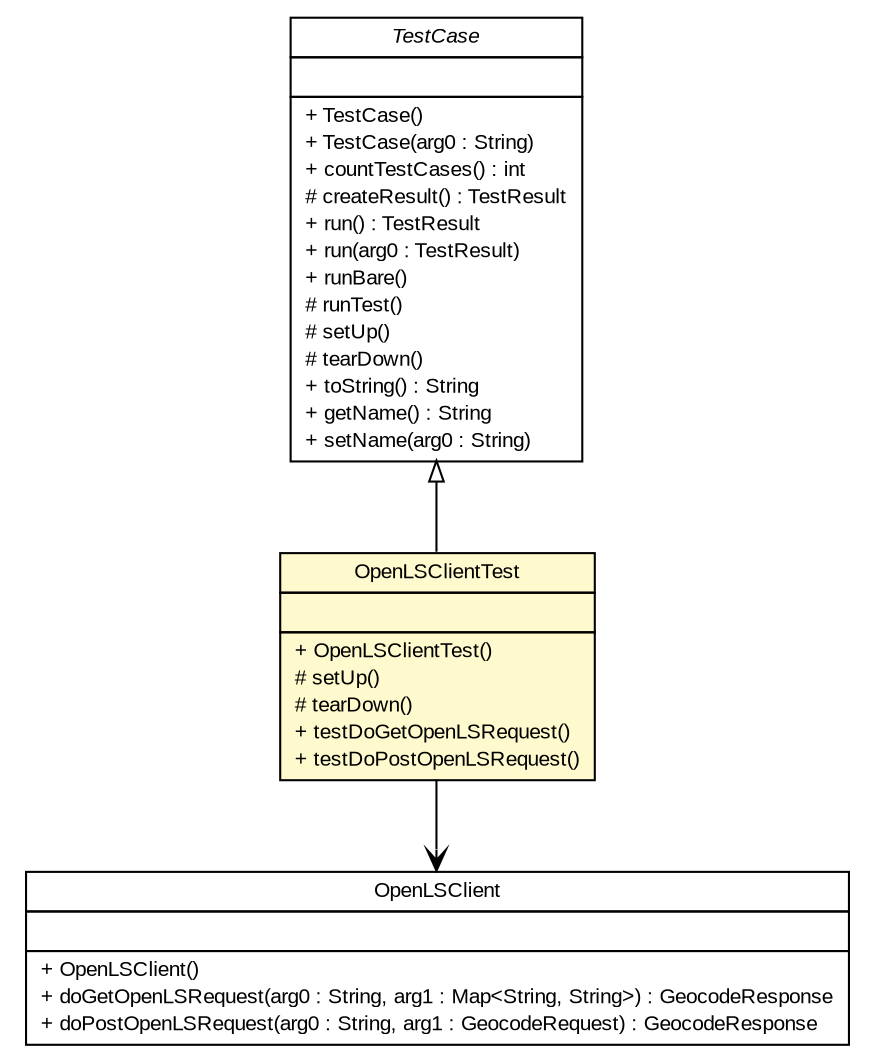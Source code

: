 #!/usr/local/bin/dot
#
# Class diagram 
# Generated by UMLGraph version 5.3 (http://www.umlgraph.org/)
#

digraph G {
	edge [fontname="arial",fontsize=10,labelfontname="arial",labelfontsize=10];
	node [fontname="arial",fontsize=10,shape=plaintext];
	nodesep=0.25;
	ranksep=0.5;
	// nl.geozet.openls.OpenLSClientTest
	c53 [label=<<table title="nl.geozet.openls.OpenLSClientTest" border="0" cellborder="1" cellspacing="0" cellpadding="2" port="p" bgcolor="lemonChiffon" href="./OpenLSClientTest.html">
		<tr><td><table border="0" cellspacing="0" cellpadding="1">
<tr><td align="center" balign="center"> OpenLSClientTest </td></tr>
		</table></td></tr>
		<tr><td><table border="0" cellspacing="0" cellpadding="1">
<tr><td align="left" balign="left">  </td></tr>
		</table></td></tr>
		<tr><td><table border="0" cellspacing="0" cellpadding="1">
<tr><td align="left" balign="left"> + OpenLSClientTest() </td></tr>
<tr><td align="left" balign="left"> # setUp() </td></tr>
<tr><td align="left" balign="left"> # tearDown() </td></tr>
<tr><td align="left" balign="left"> + testDoGetOpenLSRequest() </td></tr>
<tr><td align="left" balign="left"> + testDoPostOpenLSRequest() </td></tr>
		</table></td></tr>
		</table>>, fontname="arial", fontcolor="black", fontsize=10.0];
	//nl.geozet.openls.OpenLSClientTest extends junit.framework.TestCase
	c54:p -> c53:p [dir=back,arrowtail=empty];
	// nl.geozet.openls.OpenLSClientTest NAVASSOC nl.geozet.openls.client.OpenLSClient
	c53:p -> c57:p [taillabel="", label="", headlabel="", fontname="arial", fontcolor="black", fontsize=10.0, color="black", arrowhead=open];
	// nl.geozet.openls.client.OpenLSClient
	c57 [label=<<table title="nl.geozet.openls.client.OpenLSClient" border="0" cellborder="1" cellspacing="0" cellpadding="2" port="p">
		<tr><td><table border="0" cellspacing="0" cellpadding="1">
<tr><td align="center" balign="center"> OpenLSClient </td></tr>
		</table></td></tr>
		<tr><td><table border="0" cellspacing="0" cellpadding="1">
<tr><td align="left" balign="left">  </td></tr>
		</table></td></tr>
		<tr><td><table border="0" cellspacing="0" cellpadding="1">
<tr><td align="left" balign="left"> + OpenLSClient() </td></tr>
<tr><td align="left" balign="left"> + doGetOpenLSRequest(arg0 : String, arg1 : Map&lt;String, String&gt;) : GeocodeResponse </td></tr>
<tr><td align="left" balign="left"> + doPostOpenLSRequest(arg0 : String, arg1 : GeocodeRequest) : GeocodeResponse </td></tr>
		</table></td></tr>
		</table>>, fontname="arial", fontcolor="black", fontsize=10.0];
	// junit.framework.TestCase
	c54 [label=<<table title="junit.framework.TestCase" border="0" cellborder="1" cellspacing="0" cellpadding="2" port="p">
		<tr><td><table border="0" cellspacing="0" cellpadding="1">
<tr><td align="center" balign="center"><font face="arial italic"> TestCase </font></td></tr>
		</table></td></tr>
		<tr><td><table border="0" cellspacing="0" cellpadding="1">
<tr><td align="left" balign="left">  </td></tr>
		</table></td></tr>
		<tr><td><table border="0" cellspacing="0" cellpadding="1">
<tr><td align="left" balign="left"> + TestCase() </td></tr>
<tr><td align="left" balign="left"> + TestCase(arg0 : String) </td></tr>
<tr><td align="left" balign="left"> + countTestCases() : int </td></tr>
<tr><td align="left" balign="left"> # createResult() : TestResult </td></tr>
<tr><td align="left" balign="left"> + run() : TestResult </td></tr>
<tr><td align="left" balign="left"> + run(arg0 : TestResult) </td></tr>
<tr><td align="left" balign="left"> + runBare() </td></tr>
<tr><td align="left" balign="left"> # runTest() </td></tr>
<tr><td align="left" balign="left"> # setUp() </td></tr>
<tr><td align="left" balign="left"> # tearDown() </td></tr>
<tr><td align="left" balign="left"> + toString() : String </td></tr>
<tr><td align="left" balign="left"> + getName() : String </td></tr>
<tr><td align="left" balign="left"> + setName(arg0 : String) </td></tr>
		</table></td></tr>
		</table>>, fontname="arial", fontcolor="black", fontsize=10.0];
}

